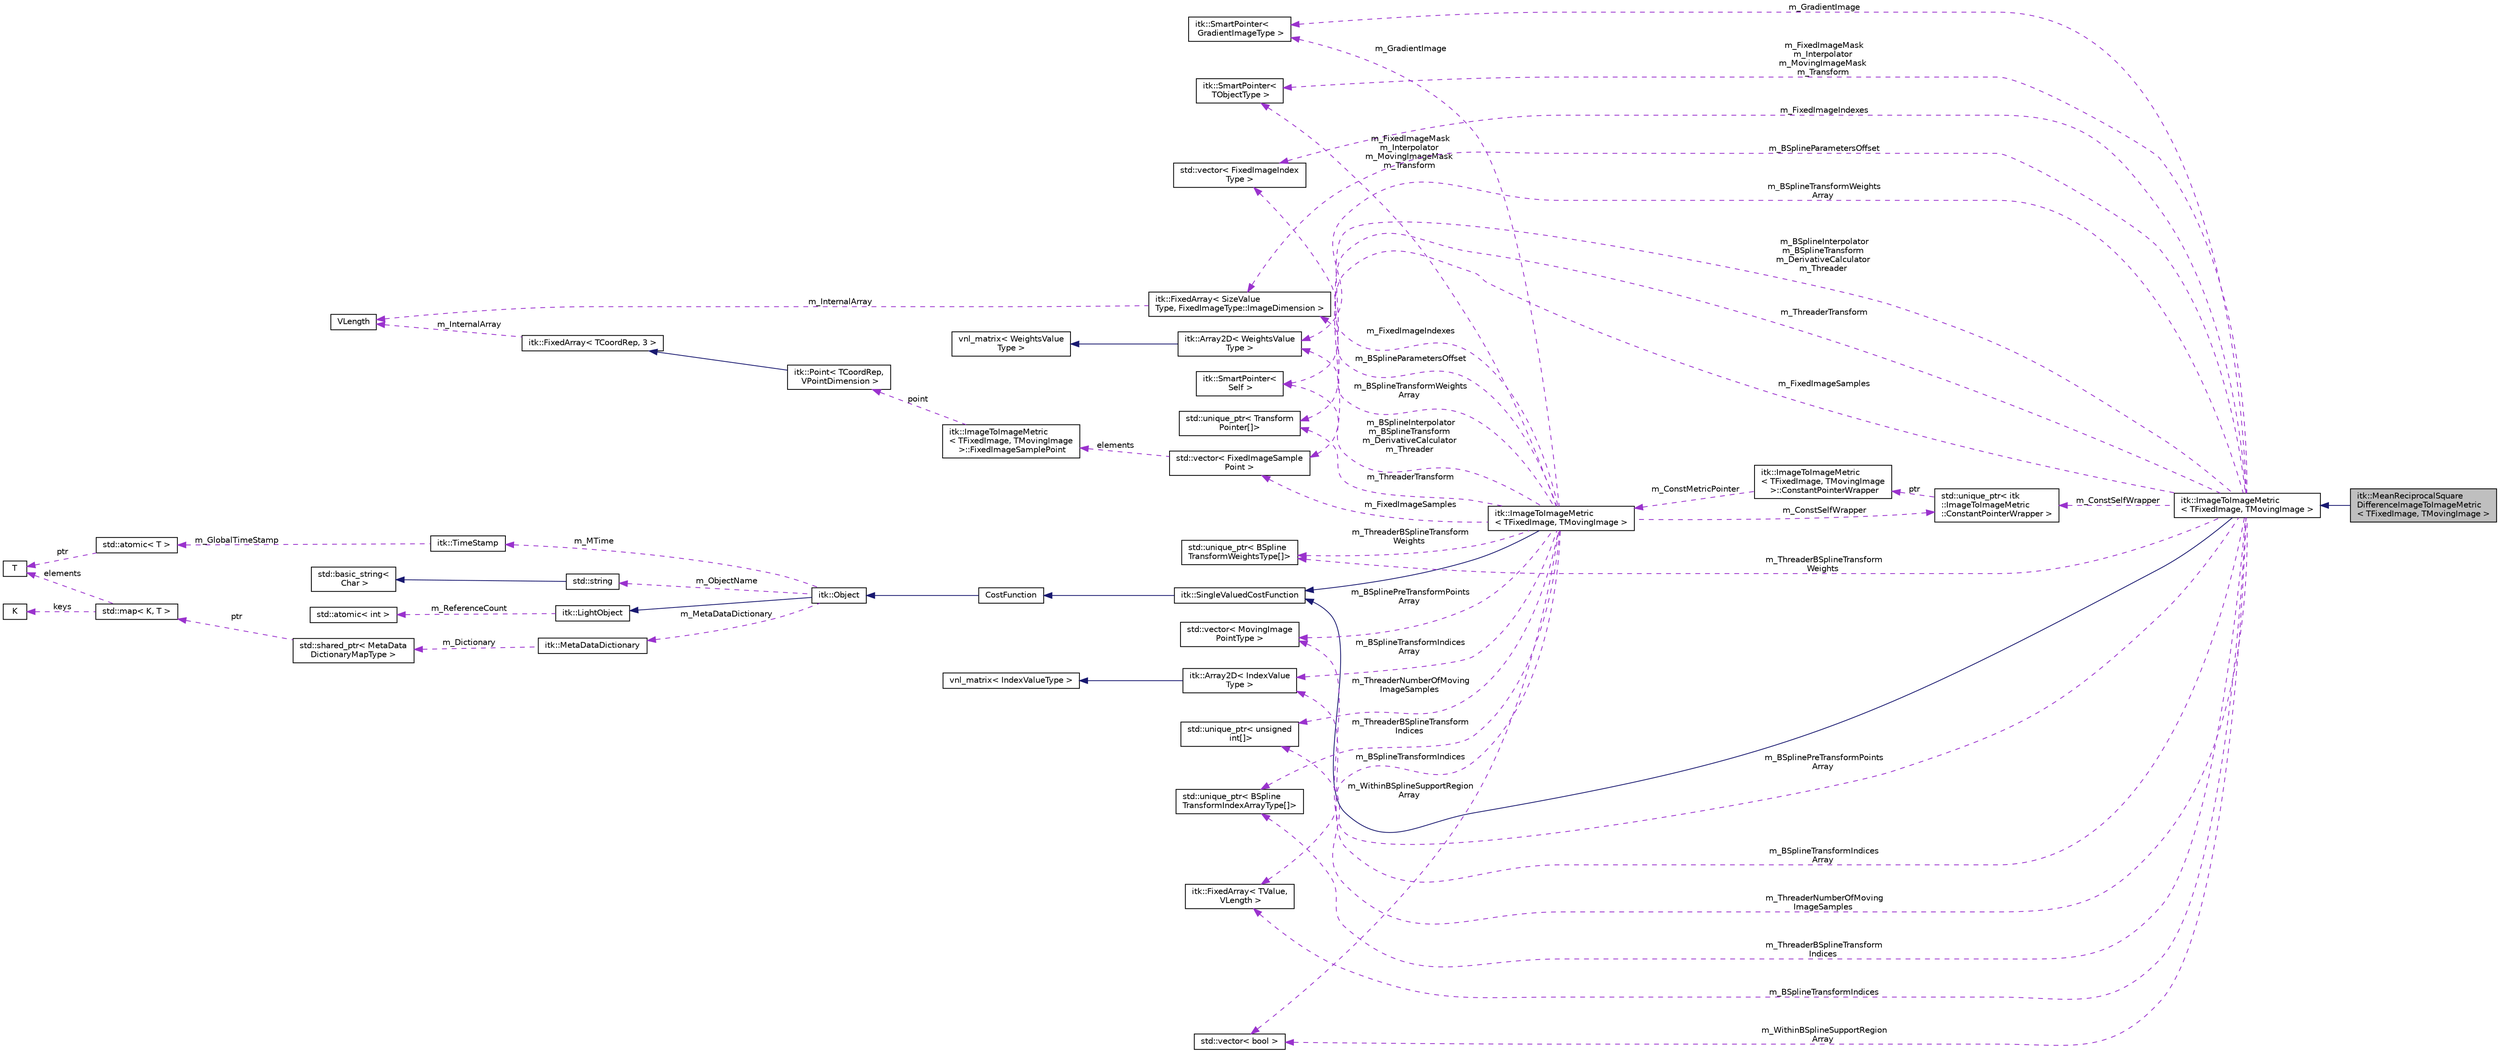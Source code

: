 digraph "itk::MeanReciprocalSquareDifferenceImageToImageMetric&lt; TFixedImage, TMovingImage &gt;"
{
 // LATEX_PDF_SIZE
  edge [fontname="Helvetica",fontsize="10",labelfontname="Helvetica",labelfontsize="10"];
  node [fontname="Helvetica",fontsize="10",shape=record];
  rankdir="LR";
  Node1 [label="itk::MeanReciprocalSquare\lDifferenceImageToImageMetric\l\< TFixedImage, TMovingImage \>",height=0.2,width=0.4,color="black", fillcolor="grey75", style="filled", fontcolor="black",tooltip="Computes similarity between two objects to be registered."];
  Node2 -> Node1 [dir="back",color="midnightblue",fontsize="10",style="solid",fontname="Helvetica"];
  Node2 [label="itk::ImageToImageMetric\l\< TFixedImage, TMovingImage \>",height=0.2,width=0.4,color="black", fillcolor="white", style="filled",URL="$classitk_1_1ImageToImageMetric.html",tooltip="Computes similarity between regions of two images."];
  Node3 -> Node2 [dir="back",color="midnightblue",fontsize="10",style="solid",fontname="Helvetica"];
  Node3 [label="itk::SingleValuedCostFunction",height=0.2,width=0.4,color="black", fillcolor="white", style="filled",URL="$classitk_1_1SingleValuedCostFunction.html",tooltip="This class is a base for the CostFunctions returning a single value."];
  Node4 -> Node3 [dir="back",color="midnightblue",fontsize="10",style="solid",fontname="Helvetica"];
  Node4 [label="CostFunction",height=0.2,width=0.4,color="black", fillcolor="white", style="filled",URL="$classitk_1_1CostFunctionTemplate.html",tooltip=" "];
  Node5 -> Node4 [dir="back",color="midnightblue",fontsize="10",style="solid",fontname="Helvetica"];
  Node5 [label="itk::Object",height=0.2,width=0.4,color="black", fillcolor="white", style="filled",URL="$classitk_1_1Object.html",tooltip="Base class for most ITK classes."];
  Node6 -> Node5 [dir="back",color="midnightblue",fontsize="10",style="solid",fontname="Helvetica"];
  Node6 [label="itk::LightObject",height=0.2,width=0.4,color="black", fillcolor="white", style="filled",URL="$classitk_1_1LightObject.html",tooltip="Light weight base class for most itk classes."];
  Node7 -> Node6 [dir="back",color="darkorchid3",fontsize="10",style="dashed",label=" m_ReferenceCount" ,fontname="Helvetica"];
  Node7 [label="std::atomic\< int \>",height=0.2,width=0.4,color="black", fillcolor="white", style="filled",tooltip=" "];
  Node8 -> Node5 [dir="back",color="darkorchid3",fontsize="10",style="dashed",label=" m_MTime" ,fontname="Helvetica"];
  Node8 [label="itk::TimeStamp",height=0.2,width=0.4,color="black", fillcolor="white", style="filled",URL="$classitk_1_1TimeStamp.html",tooltip="Generate a unique, increasing time value."];
  Node9 -> Node8 [dir="back",color="darkorchid3",fontsize="10",style="dashed",label=" m_GlobalTimeStamp" ,fontname="Helvetica"];
  Node9 [label="std::atomic\< T \>",height=0.2,width=0.4,color="black", fillcolor="white", style="filled",tooltip=" "];
  Node10 -> Node9 [dir="back",color="darkorchid3",fontsize="10",style="dashed",label=" ptr" ,fontname="Helvetica"];
  Node10 [label="T",height=0.2,width=0.4,color="black", fillcolor="white", style="filled",tooltip=" "];
  Node11 -> Node5 [dir="back",color="darkorchid3",fontsize="10",style="dashed",label=" m_MetaDataDictionary" ,fontname="Helvetica"];
  Node11 [label="itk::MetaDataDictionary",height=0.2,width=0.4,color="black", fillcolor="white", style="filled",URL="$classitk_1_1MetaDataDictionary.html",tooltip="Provides a mechanism for storing a collection of arbitrary data types."];
  Node12 -> Node11 [dir="back",color="darkorchid3",fontsize="10",style="dashed",label=" m_Dictionary" ,fontname="Helvetica"];
  Node12 [label="std::shared_ptr\< MetaData\lDictionaryMapType \>",height=0.2,width=0.4,color="black", fillcolor="white", style="filled",tooltip=" "];
  Node13 -> Node12 [dir="back",color="darkorchid3",fontsize="10",style="dashed",label=" ptr" ,fontname="Helvetica"];
  Node13 [label="std::map\< K, T \>",height=0.2,width=0.4,color="black", fillcolor="white", style="filled",tooltip=" "];
  Node14 -> Node13 [dir="back",color="darkorchid3",fontsize="10",style="dashed",label=" keys" ,fontname="Helvetica"];
  Node14 [label="K",height=0.2,width=0.4,color="black", fillcolor="white", style="filled",tooltip=" "];
  Node10 -> Node13 [dir="back",color="darkorchid3",fontsize="10",style="dashed",label=" elements" ,fontname="Helvetica"];
  Node15 -> Node5 [dir="back",color="darkorchid3",fontsize="10",style="dashed",label=" m_ObjectName" ,fontname="Helvetica"];
  Node15 [label="std::string",height=0.2,width=0.4,color="black", fillcolor="white", style="filled",tooltip=" "];
  Node16 -> Node15 [dir="back",color="midnightblue",fontsize="10",style="solid",fontname="Helvetica"];
  Node16 [label="std::basic_string\<\l Char \>",height=0.2,width=0.4,color="black", fillcolor="white", style="filled",tooltip=" "];
  Node17 -> Node2 [dir="back",color="darkorchid3",fontsize="10",style="dashed",label=" m_FixedImageIndexes" ,fontname="Helvetica"];
  Node17 [label="std::vector\< FixedImageIndex\lType \>",height=0.2,width=0.4,color="black", fillcolor="white", style="filled",tooltip=" "];
  Node18 -> Node2 [dir="back",color="darkorchid3",fontsize="10",style="dashed",label=" m_FixedImageSamples" ,fontname="Helvetica"];
  Node18 [label="std::vector\< FixedImageSample\lPoint \>",height=0.2,width=0.4,color="black", fillcolor="white", style="filled",tooltip=" "];
  Node19 -> Node18 [dir="back",color="darkorchid3",fontsize="10",style="dashed",label=" elements" ,fontname="Helvetica"];
  Node19 [label="itk::ImageToImageMetric\l\< TFixedImage, TMovingImage\l \>::FixedImageSamplePoint",height=0.2,width=0.4,color="black", fillcolor="white", style="filled",URL="$classitk_1_1ImageToImageMetric_1_1FixedImageSamplePoint.html",tooltip=" "];
  Node20 -> Node19 [dir="back",color="darkorchid3",fontsize="10",style="dashed",label=" point" ,fontname="Helvetica"];
  Node20 [label="itk::Point\< TCoordRep,\l VPointDimension \>",height=0.2,width=0.4,color="black", fillcolor="white", style="filled",URL="$classitk_1_1Point.html",tooltip="A templated class holding a geometric point in n-Dimensional space."];
  Node21 -> Node20 [dir="back",color="midnightblue",fontsize="10",style="solid",fontname="Helvetica"];
  Node21 [label="itk::FixedArray\< TCoordRep, 3 \>",height=0.2,width=0.4,color="black", fillcolor="white", style="filled",URL="$classitk_1_1FixedArray.html",tooltip=" "];
  Node22 -> Node21 [dir="back",color="darkorchid3",fontsize="10",style="dashed",label=" m_InternalArray" ,fontname="Helvetica"];
  Node22 [label="VLength",height=0.2,width=0.4,color="black", fillcolor="white", style="filled",URL="$classVLength.html",tooltip=" "];
  Node23 -> Node2 [dir="back",color="darkorchid3",fontsize="10",style="dashed",label=" m_FixedImageMask\nm_Interpolator\nm_MovingImageMask\nm_Transform" ,fontname="Helvetica"];
  Node23 [label="itk::SmartPointer\<\l TObjectType \>",height=0.2,width=0.4,color="black", fillcolor="white", style="filled",URL="$classitk_1_1SmartPointer.html",tooltip="Implements transparent reference counting."];
  Node24 -> Node2 [dir="back",color="darkorchid3",fontsize="10",style="dashed",label=" m_ThreaderTransform" ,fontname="Helvetica"];
  Node24 [label="std::unique_ptr\< Transform\lPointer[]\>",height=0.2,width=0.4,color="black", fillcolor="white", style="filled",tooltip=" "];
  Node25 -> Node2 [dir="back",color="darkorchid3",fontsize="10",style="dashed",label=" m_GradientImage" ,fontname="Helvetica"];
  Node25 [label="itk::SmartPointer\<\l GradientImageType \>",height=0.2,width=0.4,color="black", fillcolor="white", style="filled",URL="$classitk_1_1SmartPointer.html",tooltip=" "];
  Node26 -> Node2 [dir="back",color="darkorchid3",fontsize="10",style="dashed",label=" m_BSplineInterpolator\nm_BSplineTransform\nm_DerivativeCalculator\nm_Threader" ,fontname="Helvetica"];
  Node26 [label="itk::SmartPointer\<\l Self \>",height=0.2,width=0.4,color="black", fillcolor="white", style="filled",URL="$classitk_1_1SmartPointer.html",tooltip=" "];
  Node27 -> Node2 [dir="back",color="darkorchid3",fontsize="10",style="dashed",label=" m_BSplineTransformWeights\lArray" ,fontname="Helvetica"];
  Node27 [label="itk::Array2D\< WeightsValue\lType \>",height=0.2,width=0.4,color="black", fillcolor="white", style="filled",URL="$classitk_1_1Array2D.html",tooltip=" "];
  Node28 -> Node27 [dir="back",color="midnightblue",fontsize="10",style="solid",fontname="Helvetica"];
  Node28 [label="vnl_matrix\< WeightsValue\lType \>",height=0.2,width=0.4,color="black", fillcolor="white", style="filled",tooltip=" "];
  Node29 -> Node2 [dir="back",color="darkorchid3",fontsize="10",style="dashed",label=" m_BSplineTransformIndices\lArray" ,fontname="Helvetica"];
  Node29 [label="itk::Array2D\< IndexValue\lType \>",height=0.2,width=0.4,color="black", fillcolor="white", style="filled",URL="$classitk_1_1Array2D.html",tooltip=" "];
  Node30 -> Node29 [dir="back",color="midnightblue",fontsize="10",style="solid",fontname="Helvetica"];
  Node30 [label="vnl_matrix\< IndexValueType \>",height=0.2,width=0.4,color="black", fillcolor="white", style="filled",tooltip=" "];
  Node31 -> Node2 [dir="back",color="darkorchid3",fontsize="10",style="dashed",label=" m_BSplinePreTransformPoints\lArray" ,fontname="Helvetica"];
  Node31 [label="std::vector\< MovingImage\lPointType \>",height=0.2,width=0.4,color="black", fillcolor="white", style="filled",tooltip=" "];
  Node32 -> Node2 [dir="back",color="darkorchid3",fontsize="10",style="dashed",label=" m_WithinBSplineSupportRegion\lArray" ,fontname="Helvetica"];
  Node32 [label="std::vector\< bool \>",height=0.2,width=0.4,color="black", fillcolor="white", style="filled",tooltip=" "];
  Node33 -> Node2 [dir="back",color="darkorchid3",fontsize="10",style="dashed",label=" m_BSplineParametersOffset" ,fontname="Helvetica"];
  Node33 [label="itk::FixedArray\< SizeValue\lType, FixedImageType::ImageDimension \>",height=0.2,width=0.4,color="black", fillcolor="white", style="filled",URL="$classitk_1_1FixedArray.html",tooltip=" "];
  Node22 -> Node33 [dir="back",color="darkorchid3",fontsize="10",style="dashed",label=" m_InternalArray" ,fontname="Helvetica"];
  Node34 -> Node2 [dir="back",color="darkorchid3",fontsize="10",style="dashed",label=" m_BSplineTransformIndices" ,fontname="Helvetica"];
  Node34 [label="itk::FixedArray\< TValue,\l VLength \>",height=0.2,width=0.4,color="black", fillcolor="white", style="filled",URL="$classitk_1_1FixedArray.html",tooltip="Simulate a standard C array with copy semantics."];
  Node35 -> Node2 [dir="back",color="darkorchid3",fontsize="10",style="dashed",label=" m_ThreaderBSplineTransform\lWeights" ,fontname="Helvetica"];
  Node35 [label="std::unique_ptr\< BSpline\lTransformWeightsType[]\>",height=0.2,width=0.4,color="black", fillcolor="white", style="filled",tooltip=" "];
  Node36 -> Node2 [dir="back",color="darkorchid3",fontsize="10",style="dashed",label=" m_ThreaderBSplineTransform\lIndices" ,fontname="Helvetica"];
  Node36 [label="std::unique_ptr\< BSpline\lTransformIndexArrayType[]\>",height=0.2,width=0.4,color="black", fillcolor="white", style="filled",tooltip=" "];
  Node37 -> Node2 [dir="back",color="darkorchid3",fontsize="10",style="dashed",label=" m_ConstSelfWrapper" ,fontname="Helvetica"];
  Node37 [label="std::unique_ptr\< itk\l::ImageToImageMetric\l::ConstantPointerWrapper \>",height=0.2,width=0.4,color="black", fillcolor="white", style="filled",tooltip=" "];
  Node38 -> Node37 [dir="back",color="darkorchid3",fontsize="10",style="dashed",label=" ptr" ,fontname="Helvetica"];
  Node38 [label="itk::ImageToImageMetric\l\< TFixedImage, TMovingImage\l \>::ConstantPointerWrapper",height=0.2,width=0.4,color="black", fillcolor="white", style="filled",URL="$classitk_1_1ImageToImageMetric_1_1ConstantPointerWrapper.html",tooltip=" "];
  Node39 -> Node38 [dir="back",color="darkorchid3",fontsize="10",style="dashed",label=" m_ConstMetricPointer" ,fontname="Helvetica"];
  Node39 [label="itk::ImageToImageMetric\l\< TFixedImage, TMovingImage \>",height=0.2,width=0.4,color="black", fillcolor="white", style="filled",URL="$classitk_1_1ImageToImageMetric.html",tooltip="Computes similarity between regions of two images."];
  Node3 -> Node39 [dir="back",color="midnightblue",fontsize="10",style="solid",fontname="Helvetica"];
  Node17 -> Node39 [dir="back",color="darkorchid3",fontsize="10",style="dashed",label=" m_FixedImageIndexes" ,fontname="Helvetica"];
  Node18 -> Node39 [dir="back",color="darkorchid3",fontsize="10",style="dashed",label=" m_FixedImageSamples" ,fontname="Helvetica"];
  Node23 -> Node39 [dir="back",color="darkorchid3",fontsize="10",style="dashed",label=" m_FixedImageMask\nm_Interpolator\nm_MovingImageMask\nm_Transform" ,fontname="Helvetica"];
  Node24 -> Node39 [dir="back",color="darkorchid3",fontsize="10",style="dashed",label=" m_ThreaderTransform" ,fontname="Helvetica"];
  Node25 -> Node39 [dir="back",color="darkorchid3",fontsize="10",style="dashed",label=" m_GradientImage" ,fontname="Helvetica"];
  Node26 -> Node39 [dir="back",color="darkorchid3",fontsize="10",style="dashed",label=" m_BSplineInterpolator\nm_BSplineTransform\nm_DerivativeCalculator\nm_Threader" ,fontname="Helvetica"];
  Node27 -> Node39 [dir="back",color="darkorchid3",fontsize="10",style="dashed",label=" m_BSplineTransformWeights\lArray" ,fontname="Helvetica"];
  Node29 -> Node39 [dir="back",color="darkorchid3",fontsize="10",style="dashed",label=" m_BSplineTransformIndices\lArray" ,fontname="Helvetica"];
  Node31 -> Node39 [dir="back",color="darkorchid3",fontsize="10",style="dashed",label=" m_BSplinePreTransformPoints\lArray" ,fontname="Helvetica"];
  Node32 -> Node39 [dir="back",color="darkorchid3",fontsize="10",style="dashed",label=" m_WithinBSplineSupportRegion\lArray" ,fontname="Helvetica"];
  Node33 -> Node39 [dir="back",color="darkorchid3",fontsize="10",style="dashed",label=" m_BSplineParametersOffset" ,fontname="Helvetica"];
  Node34 -> Node39 [dir="back",color="darkorchid3",fontsize="10",style="dashed",label=" m_BSplineTransformIndices" ,fontname="Helvetica"];
  Node35 -> Node39 [dir="back",color="darkorchid3",fontsize="10",style="dashed",label=" m_ThreaderBSplineTransform\lWeights" ,fontname="Helvetica"];
  Node36 -> Node39 [dir="back",color="darkorchid3",fontsize="10",style="dashed",label=" m_ThreaderBSplineTransform\lIndices" ,fontname="Helvetica"];
  Node37 -> Node39 [dir="back",color="darkorchid3",fontsize="10",style="dashed",label=" m_ConstSelfWrapper" ,fontname="Helvetica"];
  Node40 -> Node39 [dir="back",color="darkorchid3",fontsize="10",style="dashed",label=" m_ThreaderNumberOfMoving\lImageSamples" ,fontname="Helvetica"];
  Node40 [label="std::unique_ptr\< unsigned\l int[]\>",height=0.2,width=0.4,color="black", fillcolor="white", style="filled",tooltip=" "];
  Node40 -> Node2 [dir="back",color="darkorchid3",fontsize="10",style="dashed",label=" m_ThreaderNumberOfMoving\lImageSamples" ,fontname="Helvetica"];
}
